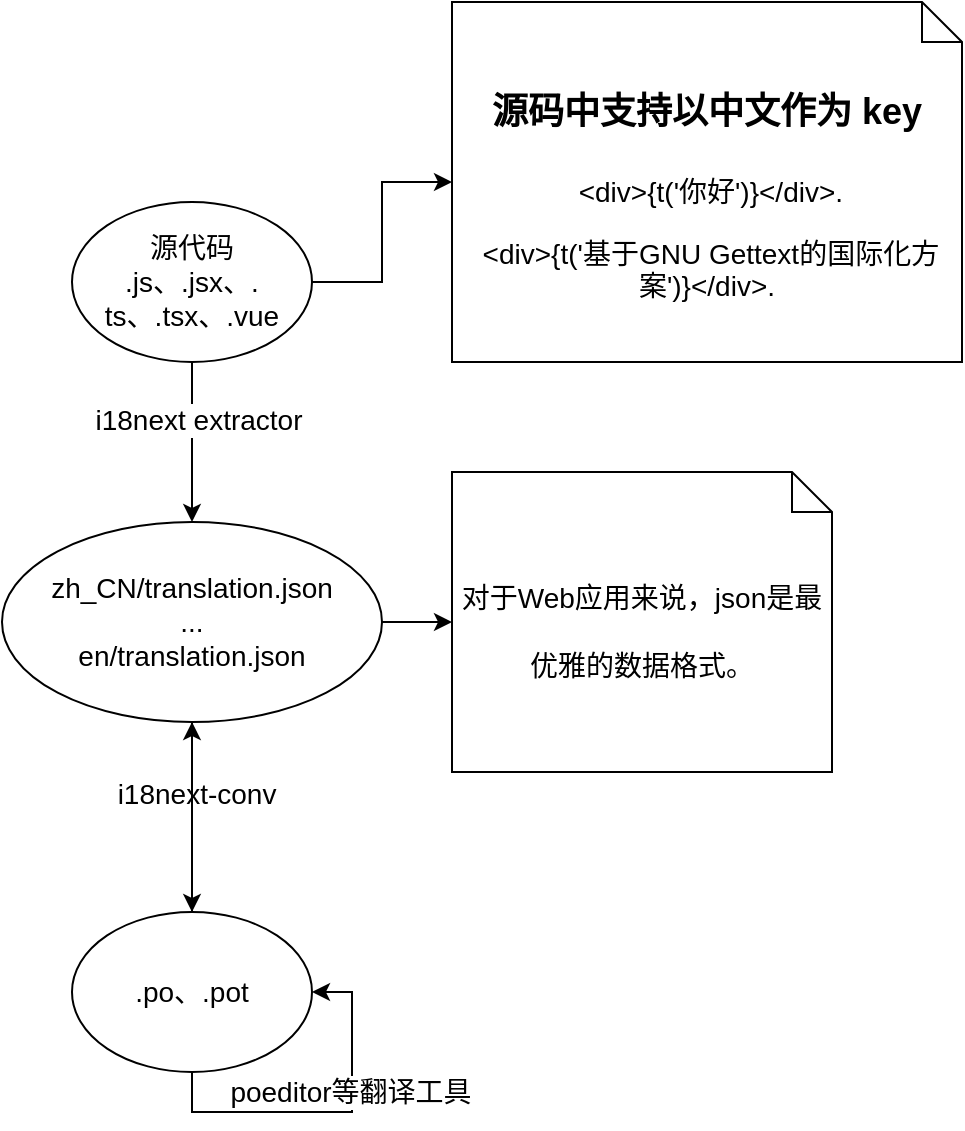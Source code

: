 <mxfile version="20.6.0" type="github">
  <diagram id="0oF8Mijhoo_r9H_1ExTG" name="第 1 页">
    <mxGraphModel dx="1426" dy="826" grid="1" gridSize="10" guides="1" tooltips="1" connect="1" arrows="1" fold="1" page="1" pageScale="1" pageWidth="827" pageHeight="1169" math="0" shadow="0">
      <root>
        <mxCell id="0" />
        <mxCell id="1" parent="0" />
        <mxCell id="zHBN3gYHkW5Hnuf-ybck-3" style="edgeStyle=orthogonalEdgeStyle;rounded=0;orthogonalLoop=1;jettySize=auto;html=1;exitX=0.5;exitY=1;exitDx=0;exitDy=0;entryX=0.5;entryY=0;entryDx=0;entryDy=0;fontSize=14;" edge="1" parent="1" source="zHBN3gYHkW5Hnuf-ybck-1" target="zHBN3gYHkW5Hnuf-ybck-2">
          <mxGeometry relative="1" as="geometry" />
        </mxCell>
        <mxCell id="zHBN3gYHkW5Hnuf-ybck-4" value="i18next extractor" style="edgeLabel;html=1;align=center;verticalAlign=middle;resizable=0;points=[];fontSize=14;" vertex="1" connectable="0" parent="zHBN3gYHkW5Hnuf-ybck-3">
          <mxGeometry x="-0.275" y="3" relative="1" as="geometry">
            <mxPoint as="offset" />
          </mxGeometry>
        </mxCell>
        <mxCell id="zHBN3gYHkW5Hnuf-ybck-62" style="edgeStyle=orthogonalEdgeStyle;rounded=0;orthogonalLoop=1;jettySize=auto;html=1;exitX=1;exitY=0.5;exitDx=0;exitDy=0;fontSize=18;" edge="1" parent="1" source="zHBN3gYHkW5Hnuf-ybck-1" target="zHBN3gYHkW5Hnuf-ybck-61">
          <mxGeometry relative="1" as="geometry" />
        </mxCell>
        <mxCell id="zHBN3gYHkW5Hnuf-ybck-1" value="&lt;font style=&quot;font-size: 14px;&quot;&gt;源代码&lt;br&gt;.js、.jsx、.&lt;br&gt;ts、.tsx、.vue&lt;/font&gt;" style="ellipse;whiteSpace=wrap;html=1;" vertex="1" parent="1">
          <mxGeometry x="330" y="150" width="120" height="80" as="geometry" />
        </mxCell>
        <mxCell id="zHBN3gYHkW5Hnuf-ybck-10" style="edgeStyle=orthogonalEdgeStyle;rounded=0;orthogonalLoop=1;jettySize=auto;html=1;entryX=0.5;entryY=0;entryDx=0;entryDy=0;fontSize=14;" edge="1" parent="1" source="zHBN3gYHkW5Hnuf-ybck-2">
          <mxGeometry relative="1" as="geometry">
            <mxPoint x="390" y="505" as="targetPoint" />
          </mxGeometry>
        </mxCell>
        <mxCell id="zHBN3gYHkW5Hnuf-ybck-34" value="i18next-conv" style="edgeLabel;html=1;align=center;verticalAlign=middle;resizable=0;points=[];fontSize=14;" vertex="1" connectable="0" parent="zHBN3gYHkW5Hnuf-ybck-10">
          <mxGeometry x="-0.278" y="2" relative="1" as="geometry">
            <mxPoint y="1" as="offset" />
          </mxGeometry>
        </mxCell>
        <mxCell id="zHBN3gYHkW5Hnuf-ybck-64" style="edgeStyle=orthogonalEdgeStyle;rounded=0;orthogonalLoop=1;jettySize=auto;html=1;exitX=1;exitY=0.5;exitDx=0;exitDy=0;entryX=0;entryY=0.5;entryDx=0;entryDy=0;entryPerimeter=0;fontSize=18;" edge="1" parent="1" source="zHBN3gYHkW5Hnuf-ybck-2" target="zHBN3gYHkW5Hnuf-ybck-63">
          <mxGeometry relative="1" as="geometry" />
        </mxCell>
        <mxCell id="zHBN3gYHkW5Hnuf-ybck-2" value="zh_CN/translation.json&lt;br&gt;...&lt;br&gt;en/translation.json" style="ellipse;whiteSpace=wrap;html=1;fontSize=14;" vertex="1" parent="1">
          <mxGeometry x="295" y="310" width="190" height="100" as="geometry" />
        </mxCell>
        <mxCell id="zHBN3gYHkW5Hnuf-ybck-36" value="" style="edgeStyle=orthogonalEdgeStyle;rounded=0;orthogonalLoop=1;jettySize=auto;html=1;fontSize=14;exitX=0.5;exitY=0;exitDx=0;exitDy=0;" edge="1" parent="1" source="zHBN3gYHkW5Hnuf-ybck-35" target="zHBN3gYHkW5Hnuf-ybck-2">
          <mxGeometry relative="1" as="geometry" />
        </mxCell>
        <mxCell id="zHBN3gYHkW5Hnuf-ybck-35" value=".po、.pot" style="ellipse;whiteSpace=wrap;html=1;fontSize=14;" vertex="1" parent="1">
          <mxGeometry x="330" y="505" width="120" height="80" as="geometry" />
        </mxCell>
        <mxCell id="zHBN3gYHkW5Hnuf-ybck-56" style="edgeStyle=orthogonalEdgeStyle;rounded=0;orthogonalLoop=1;jettySize=auto;html=1;exitX=0.5;exitY=1;exitDx=0;exitDy=0;entryX=1;entryY=0.5;entryDx=0;entryDy=0;fontSize=14;" edge="1" parent="1" source="zHBN3gYHkW5Hnuf-ybck-35" target="zHBN3gYHkW5Hnuf-ybck-35">
          <mxGeometry relative="1" as="geometry" />
        </mxCell>
        <mxCell id="zHBN3gYHkW5Hnuf-ybck-57" value="poeditor等翻译工具" style="edgeLabel;html=1;align=center;verticalAlign=middle;resizable=0;points=[];fontSize=14;" vertex="1" connectable="0" parent="zHBN3gYHkW5Hnuf-ybck-56">
          <mxGeometry x="0.222" y="1" relative="1" as="geometry">
            <mxPoint as="offset" />
          </mxGeometry>
        </mxCell>
        <mxCell id="zHBN3gYHkW5Hnuf-ybck-61" value="&lt;h1&gt;&lt;font style=&quot;font-size: 18px;&quot;&gt;源码中支持以中文作为 key&lt;/font&gt;&lt;/h1&gt;&lt;p&gt;&amp;nbsp;&amp;lt;div&amp;gt;{t(&#39;你好&#39;)}&amp;lt;/div&amp;gt;.&lt;/p&gt;&lt;p&gt;&amp;nbsp;&amp;lt;div&amp;gt;{t(&#39;基于GNU Gettext的国际化方案&#39;)}&amp;lt;/div&amp;gt;.&lt;br style=&quot;text-align: left;&quot;&gt;&lt;/p&gt;" style="shape=note;size=20;whiteSpace=wrap;html=1;fontSize=14;" vertex="1" parent="1">
          <mxGeometry x="520" y="50" width="255" height="180" as="geometry" />
        </mxCell>
        <mxCell id="zHBN3gYHkW5Hnuf-ybck-63" value="&lt;h1&gt;&lt;span style=&quot;font-size: 14px; font-weight: 400;&quot;&gt;对于Web应用来说，json是最优雅的数据格式。&lt;/span&gt;&lt;/h1&gt;" style="shape=note;size=20;whiteSpace=wrap;html=1;fontSize=14;" vertex="1" parent="1">
          <mxGeometry x="520" y="285" width="190" height="150" as="geometry" />
        </mxCell>
      </root>
    </mxGraphModel>
  </diagram>
</mxfile>
